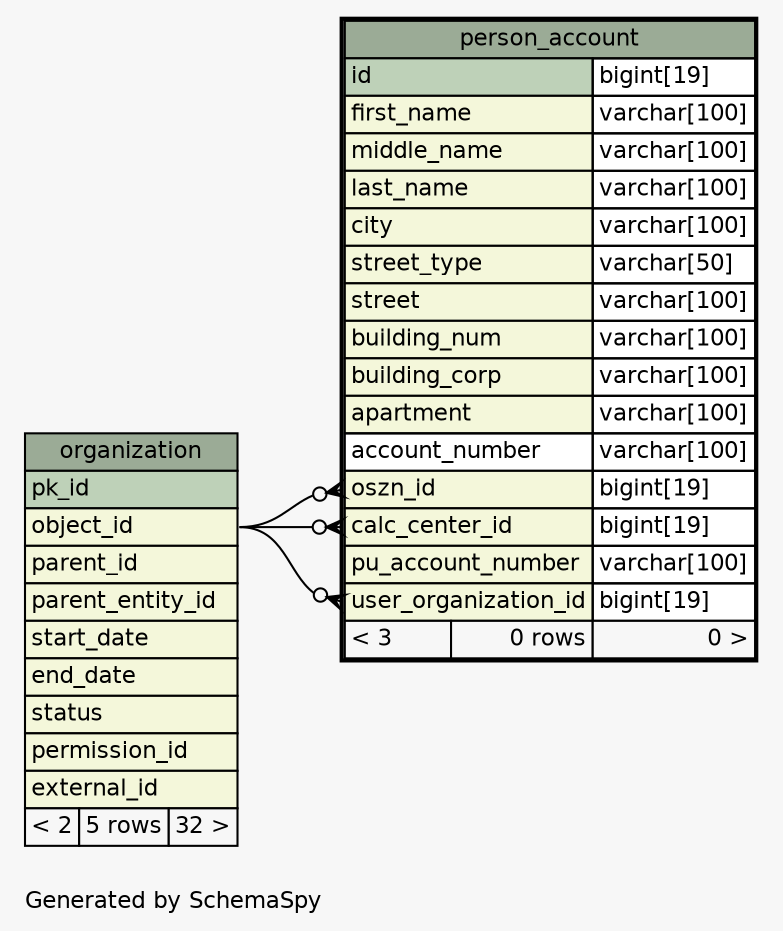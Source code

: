 // dot 2.28.0 on Windows 7 6.1
// SchemaSpy rev 590
digraph "oneDegreeRelationshipsDiagram" {
  graph [
    rankdir="RL"
    bgcolor="#f7f7f7"
    label="\nGenerated by SchemaSpy"
    labeljust="l"
    nodesep="0.18"
    ranksep="0.46"
    fontname="Helvetica"
    fontsize="11"
  ];
  node [
    fontname="Helvetica"
    fontsize="11"
    shape="plaintext"
  ];
  edge [
    arrowsize="0.8"
  ];
  "person_account":"calc_center_id":w -> "organization":"object_id":e [arrowhead=none dir=back arrowtail=crowodot];
  "person_account":"oszn_id":w -> "organization":"object_id":e [arrowhead=none dir=back arrowtail=crowodot];
  "person_account":"user_organization_id":w -> "organization":"object_id":e [arrowhead=none dir=back arrowtail=crowodot];
  "organization" [
    label=<
    <TABLE BORDER="0" CELLBORDER="1" CELLSPACING="0" BGCOLOR="#ffffff">
      <TR><TD COLSPAN="3" BGCOLOR="#9bab96" ALIGN="CENTER">organization</TD></TR>
      <TR><TD PORT="pk_id" COLSPAN="3" BGCOLOR="#bed1b8" ALIGN="LEFT">pk_id</TD></TR>
      <TR><TD PORT="object_id" COLSPAN="3" BGCOLOR="#f4f7da" ALIGN="LEFT">object_id</TD></TR>
      <TR><TD PORT="parent_id" COLSPAN="3" BGCOLOR="#f4f7da" ALIGN="LEFT">parent_id</TD></TR>
      <TR><TD PORT="parent_entity_id" COLSPAN="3" BGCOLOR="#f4f7da" ALIGN="LEFT">parent_entity_id</TD></TR>
      <TR><TD PORT="start_date" COLSPAN="3" BGCOLOR="#f4f7da" ALIGN="LEFT">start_date</TD></TR>
      <TR><TD PORT="end_date" COLSPAN="3" BGCOLOR="#f4f7da" ALIGN="LEFT">end_date</TD></TR>
      <TR><TD PORT="status" COLSPAN="3" BGCOLOR="#f4f7da" ALIGN="LEFT">status</TD></TR>
      <TR><TD PORT="permission_id" COLSPAN="3" BGCOLOR="#f4f7da" ALIGN="LEFT">permission_id</TD></TR>
      <TR><TD PORT="external_id" COLSPAN="3" BGCOLOR="#f4f7da" ALIGN="LEFT">external_id</TD></TR>
      <TR><TD ALIGN="LEFT" BGCOLOR="#f7f7f7">&lt; 2</TD><TD ALIGN="RIGHT" BGCOLOR="#f7f7f7">5 rows</TD><TD ALIGN="RIGHT" BGCOLOR="#f7f7f7">32 &gt;</TD></TR>
    </TABLE>>
    URL="organization.html"
    tooltip="organization"
  ];
  "person_account" [
    label=<
    <TABLE BORDER="2" CELLBORDER="1" CELLSPACING="0" BGCOLOR="#ffffff">
      <TR><TD COLSPAN="3" BGCOLOR="#9bab96" ALIGN="CENTER">person_account</TD></TR>
      <TR><TD PORT="id" COLSPAN="2" BGCOLOR="#bed1b8" ALIGN="LEFT">id</TD><TD PORT="id.type" ALIGN="LEFT">bigint[19]</TD></TR>
      <TR><TD PORT="first_name" COLSPAN="2" BGCOLOR="#f4f7da" ALIGN="LEFT">first_name</TD><TD PORT="first_name.type" ALIGN="LEFT">varchar[100]</TD></TR>
      <TR><TD PORT="middle_name" COLSPAN="2" BGCOLOR="#f4f7da" ALIGN="LEFT">middle_name</TD><TD PORT="middle_name.type" ALIGN="LEFT">varchar[100]</TD></TR>
      <TR><TD PORT="last_name" COLSPAN="2" BGCOLOR="#f4f7da" ALIGN="LEFT">last_name</TD><TD PORT="last_name.type" ALIGN="LEFT">varchar[100]</TD></TR>
      <TR><TD PORT="city" COLSPAN="2" BGCOLOR="#f4f7da" ALIGN="LEFT">city</TD><TD PORT="city.type" ALIGN="LEFT">varchar[100]</TD></TR>
      <TR><TD PORT="street_type" COLSPAN="2" BGCOLOR="#f4f7da" ALIGN="LEFT">street_type</TD><TD PORT="street_type.type" ALIGN="LEFT">varchar[50]</TD></TR>
      <TR><TD PORT="street" COLSPAN="2" BGCOLOR="#f4f7da" ALIGN="LEFT">street</TD><TD PORT="street.type" ALIGN="LEFT">varchar[100]</TD></TR>
      <TR><TD PORT="building_num" COLSPAN="2" BGCOLOR="#f4f7da" ALIGN="LEFT">building_num</TD><TD PORT="building_num.type" ALIGN="LEFT">varchar[100]</TD></TR>
      <TR><TD PORT="building_corp" COLSPAN="2" BGCOLOR="#f4f7da" ALIGN="LEFT">building_corp</TD><TD PORT="building_corp.type" ALIGN="LEFT">varchar[100]</TD></TR>
      <TR><TD PORT="apartment" COLSPAN="2" BGCOLOR="#f4f7da" ALIGN="LEFT">apartment</TD><TD PORT="apartment.type" ALIGN="LEFT">varchar[100]</TD></TR>
      <TR><TD PORT="account_number" COLSPAN="2" ALIGN="LEFT">account_number</TD><TD PORT="account_number.type" ALIGN="LEFT">varchar[100]</TD></TR>
      <TR><TD PORT="oszn_id" COLSPAN="2" BGCOLOR="#f4f7da" ALIGN="LEFT">oszn_id</TD><TD PORT="oszn_id.type" ALIGN="LEFT">bigint[19]</TD></TR>
      <TR><TD PORT="calc_center_id" COLSPAN="2" BGCOLOR="#f4f7da" ALIGN="LEFT">calc_center_id</TD><TD PORT="calc_center_id.type" ALIGN="LEFT">bigint[19]</TD></TR>
      <TR><TD PORT="pu_account_number" COLSPAN="2" BGCOLOR="#f4f7da" ALIGN="LEFT">pu_account_number</TD><TD PORT="pu_account_number.type" ALIGN="LEFT">varchar[100]</TD></TR>
      <TR><TD PORT="user_organization_id" COLSPAN="2" BGCOLOR="#f4f7da" ALIGN="LEFT">user_organization_id</TD><TD PORT="user_organization_id.type" ALIGN="LEFT">bigint[19]</TD></TR>
      <TR><TD ALIGN="LEFT" BGCOLOR="#f7f7f7">&lt; 3</TD><TD ALIGN="RIGHT" BGCOLOR="#f7f7f7">0 rows</TD><TD ALIGN="RIGHT" BGCOLOR="#f7f7f7">0 &gt;</TD></TR>
    </TABLE>>
    URL="person_account.html"
    tooltip="person_account"
  ];
}
